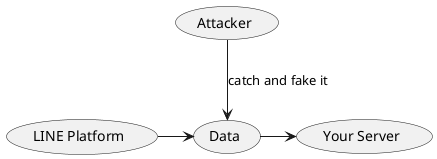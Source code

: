 @startuml
(LINE Platform)->(Data)
(Data)->(Your Server)
(Attacker)-down->(Data): catch and fake it
@enduml
